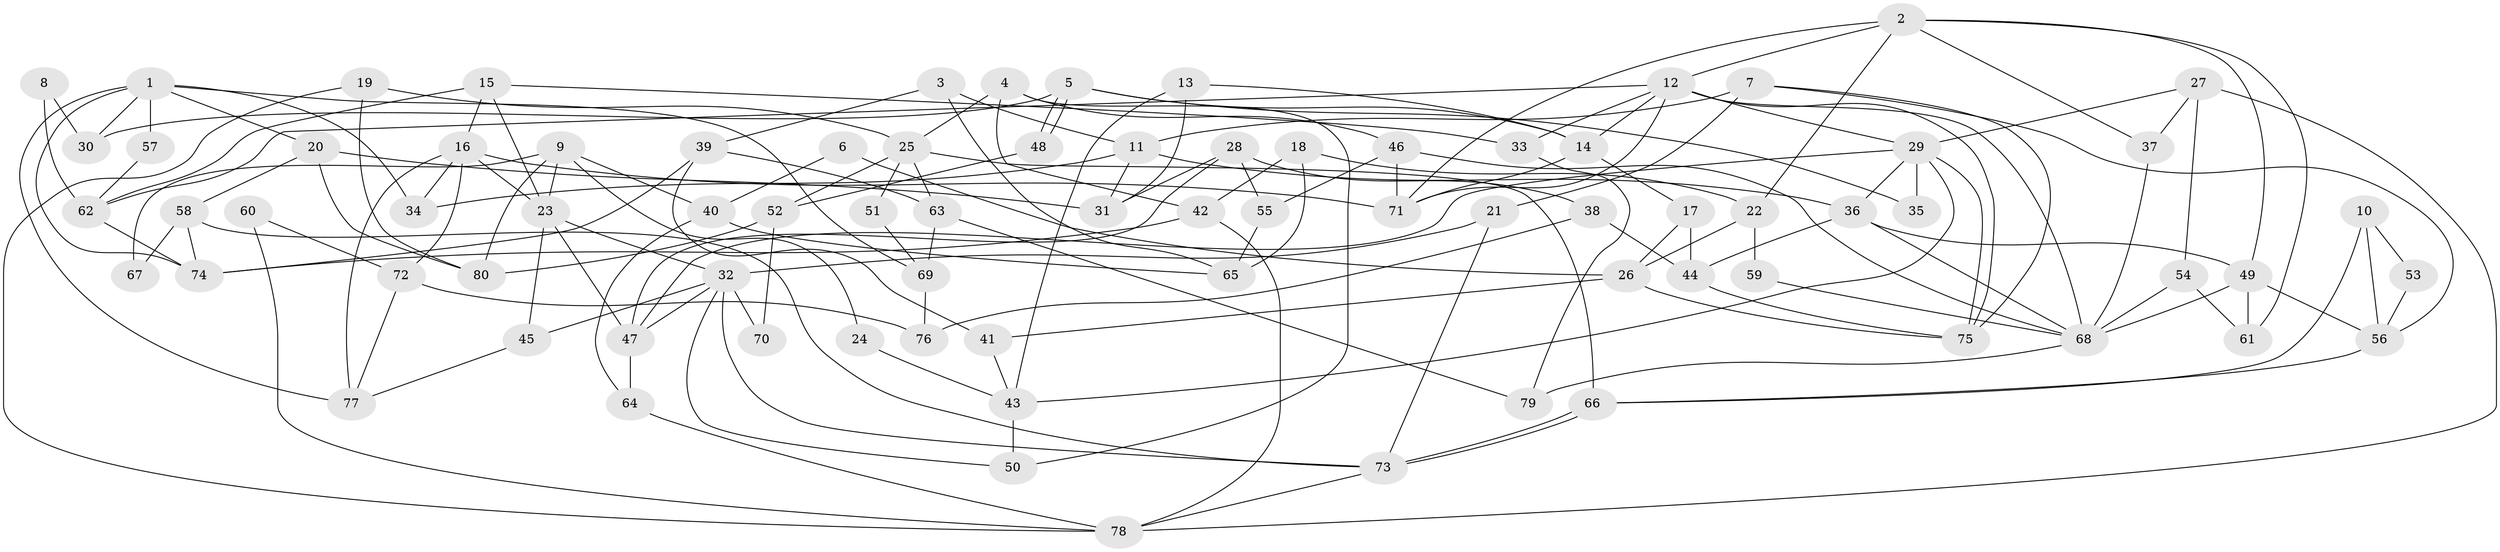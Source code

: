 // coarse degree distribution, {7: 0.1, 5: 0.2, 4: 0.2, 2: 0.16, 1: 0.02, 8: 0.08, 6: 0.12, 3: 0.08, 9: 0.04}
// Generated by graph-tools (version 1.1) at 2025/23/03/03/25 07:23:56]
// undirected, 80 vertices, 160 edges
graph export_dot {
graph [start="1"]
  node [color=gray90,style=filled];
  1;
  2;
  3;
  4;
  5;
  6;
  7;
  8;
  9;
  10;
  11;
  12;
  13;
  14;
  15;
  16;
  17;
  18;
  19;
  20;
  21;
  22;
  23;
  24;
  25;
  26;
  27;
  28;
  29;
  30;
  31;
  32;
  33;
  34;
  35;
  36;
  37;
  38;
  39;
  40;
  41;
  42;
  43;
  44;
  45;
  46;
  47;
  48;
  49;
  50;
  51;
  52;
  53;
  54;
  55;
  56;
  57;
  58;
  59;
  60;
  61;
  62;
  63;
  64;
  65;
  66;
  67;
  68;
  69;
  70;
  71;
  72;
  73;
  74;
  75;
  76;
  77;
  78;
  79;
  80;
  1 -- 20;
  1 -- 77;
  1 -- 30;
  1 -- 34;
  1 -- 57;
  1 -- 69;
  1 -- 74;
  2 -- 37;
  2 -- 49;
  2 -- 12;
  2 -- 22;
  2 -- 61;
  2 -- 71;
  3 -- 39;
  3 -- 11;
  3 -- 65;
  4 -- 46;
  4 -- 25;
  4 -- 42;
  4 -- 50;
  5 -- 48;
  5 -- 48;
  5 -- 14;
  5 -- 30;
  5 -- 35;
  6 -- 26;
  6 -- 40;
  7 -- 21;
  7 -- 56;
  7 -- 11;
  7 -- 75;
  8 -- 62;
  8 -- 30;
  9 -- 23;
  9 -- 40;
  9 -- 24;
  9 -- 67;
  9 -- 80;
  10 -- 56;
  10 -- 66;
  10 -- 53;
  11 -- 36;
  11 -- 31;
  11 -- 34;
  12 -- 29;
  12 -- 14;
  12 -- 33;
  12 -- 62;
  12 -- 68;
  12 -- 71;
  12 -- 75;
  13 -- 14;
  13 -- 31;
  13 -- 43;
  14 -- 71;
  14 -- 17;
  15 -- 16;
  15 -- 23;
  15 -- 33;
  15 -- 62;
  16 -- 34;
  16 -- 71;
  16 -- 23;
  16 -- 72;
  16 -- 77;
  17 -- 44;
  17 -- 26;
  18 -- 22;
  18 -- 42;
  18 -- 65;
  19 -- 80;
  19 -- 78;
  19 -- 25;
  20 -- 31;
  20 -- 58;
  20 -- 80;
  21 -- 73;
  21 -- 32;
  22 -- 26;
  22 -- 59;
  23 -- 47;
  23 -- 32;
  23 -- 45;
  24 -- 43;
  25 -- 63;
  25 -- 51;
  25 -- 52;
  25 -- 66;
  26 -- 75;
  26 -- 41;
  27 -- 29;
  27 -- 78;
  27 -- 37;
  27 -- 54;
  28 -- 47;
  28 -- 55;
  28 -- 31;
  28 -- 38;
  29 -- 43;
  29 -- 75;
  29 -- 35;
  29 -- 36;
  29 -- 47;
  32 -- 45;
  32 -- 47;
  32 -- 50;
  32 -- 70;
  32 -- 73;
  33 -- 79;
  36 -- 49;
  36 -- 44;
  36 -- 68;
  37 -- 68;
  38 -- 44;
  38 -- 76;
  39 -- 41;
  39 -- 74;
  39 -- 63;
  40 -- 64;
  40 -- 65;
  41 -- 43;
  42 -- 74;
  42 -- 78;
  43 -- 50;
  44 -- 75;
  45 -- 77;
  46 -- 71;
  46 -- 68;
  46 -- 55;
  47 -- 64;
  48 -- 52;
  49 -- 61;
  49 -- 68;
  49 -- 56;
  51 -- 69;
  52 -- 80;
  52 -- 70;
  53 -- 56;
  54 -- 68;
  54 -- 61;
  55 -- 65;
  56 -- 66;
  57 -- 62;
  58 -- 74;
  58 -- 73;
  58 -- 67;
  59 -- 68;
  60 -- 72;
  60 -- 78;
  62 -- 74;
  63 -- 79;
  63 -- 69;
  64 -- 78;
  66 -- 73;
  66 -- 73;
  68 -- 79;
  69 -- 76;
  72 -- 76;
  72 -- 77;
  73 -- 78;
}
